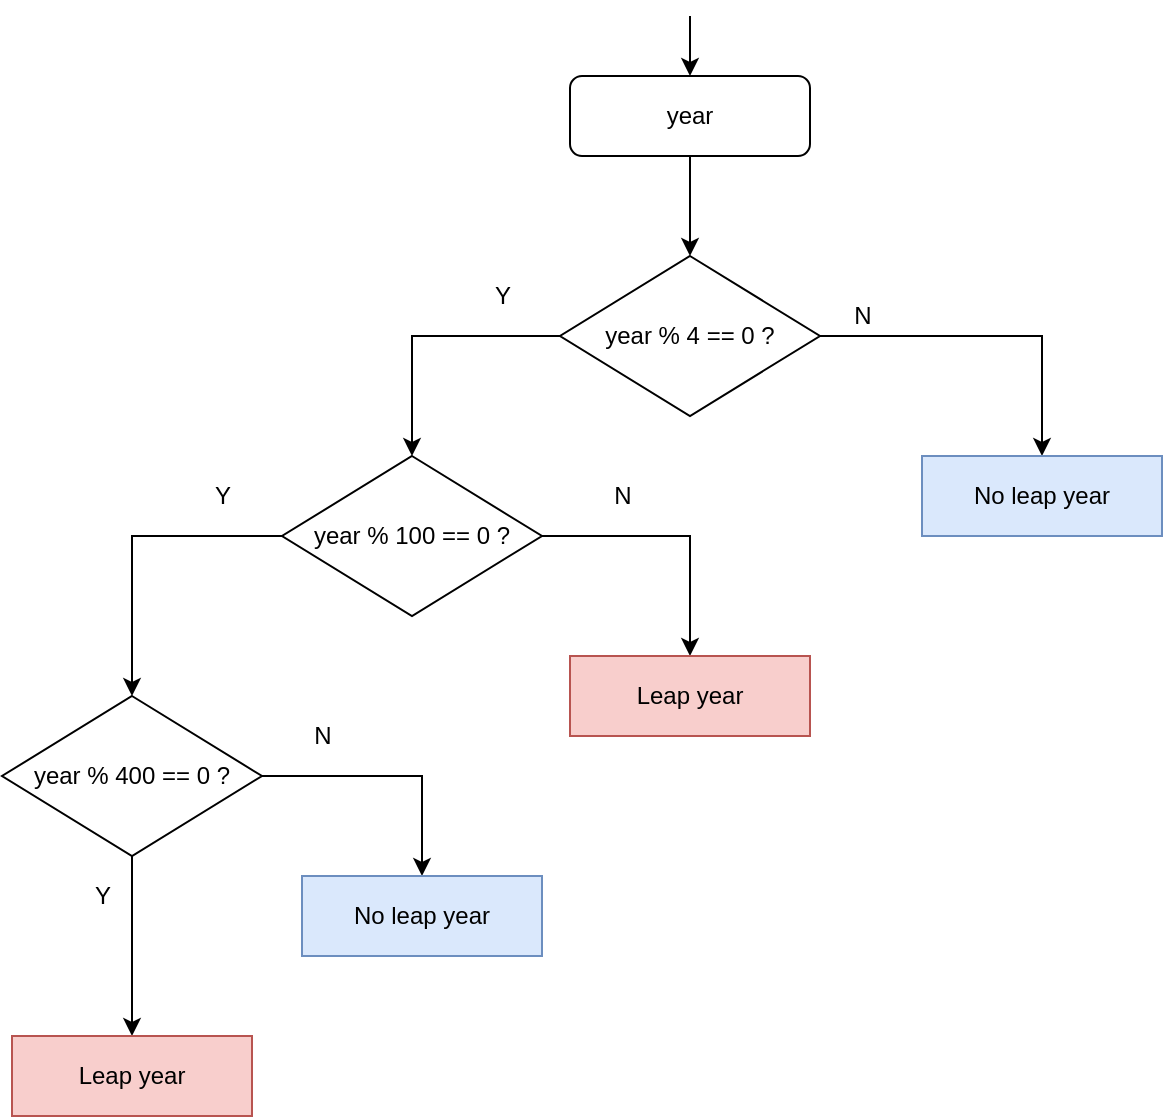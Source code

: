 <mxfile version="14.7.0" type="device"><diagram id="Q9OJLH1eNV35BJD0TddY" name="Page-1"><mxGraphModel dx="1422" dy="706" grid="0" gridSize="10" guides="1" tooltips="1" connect="1" arrows="1" fold="1" page="1" pageScale="1" pageWidth="827" pageHeight="1169" math="0" shadow="0"><root><mxCell id="0"/><mxCell id="1" parent="0"/><mxCell id="GElGoffvlFS76-OIl08j-15" value="" style="edgeStyle=orthogonalEdgeStyle;rounded=0;orthogonalLoop=1;jettySize=auto;html=1;" edge="1" parent="1" source="GElGoffvlFS76-OIl08j-1" target="GElGoffvlFS76-OIl08j-4"><mxGeometry relative="1" as="geometry"/></mxCell><mxCell id="GElGoffvlFS76-OIl08j-1" value="year" style="rounded=1;whiteSpace=wrap;html=1;" vertex="1" parent="1"><mxGeometry x="354" y="70" width="120" height="40" as="geometry"/></mxCell><mxCell id="GElGoffvlFS76-OIl08j-3" value="" style="endArrow=classic;html=1;" edge="1" parent="1" target="GElGoffvlFS76-OIl08j-1"><mxGeometry width="50" height="50" relative="1" as="geometry"><mxPoint x="414" y="40" as="sourcePoint"/><mxPoint x="480" y="40" as="targetPoint"/></mxGeometry></mxCell><mxCell id="GElGoffvlFS76-OIl08j-6" value="" style="edgeStyle=orthogonalEdgeStyle;rounded=0;orthogonalLoop=1;jettySize=auto;html=1;" edge="1" parent="1" source="GElGoffvlFS76-OIl08j-4" target="GElGoffvlFS76-OIl08j-5"><mxGeometry relative="1" as="geometry"/></mxCell><mxCell id="GElGoffvlFS76-OIl08j-8" value="" style="edgeStyle=orthogonalEdgeStyle;rounded=0;orthogonalLoop=1;jettySize=auto;html=1;" edge="1" parent="1" source="GElGoffvlFS76-OIl08j-4" target="GElGoffvlFS76-OIl08j-7"><mxGeometry relative="1" as="geometry"/></mxCell><mxCell id="GElGoffvlFS76-OIl08j-4" value="year % 4 == 0 ?" style="rhombus;whiteSpace=wrap;html=1;" vertex="1" parent="1"><mxGeometry x="349" y="160" width="130" height="80" as="geometry"/></mxCell><mxCell id="GElGoffvlFS76-OIl08j-10" value="" style="edgeStyle=orthogonalEdgeStyle;rounded=0;orthogonalLoop=1;jettySize=auto;html=1;" edge="1" parent="1" source="GElGoffvlFS76-OIl08j-5" target="GElGoffvlFS76-OIl08j-9"><mxGeometry relative="1" as="geometry"/></mxCell><mxCell id="GElGoffvlFS76-OIl08j-14" value="" style="edgeStyle=orthogonalEdgeStyle;rounded=0;orthogonalLoop=1;jettySize=auto;html=1;" edge="1" parent="1" source="GElGoffvlFS76-OIl08j-5" target="GElGoffvlFS76-OIl08j-13"><mxGeometry relative="1" as="geometry"/></mxCell><mxCell id="GElGoffvlFS76-OIl08j-5" value="year % 100 == 0 ?" style="rhombus;whiteSpace=wrap;html=1;" vertex="1" parent="1"><mxGeometry x="210" y="260" width="130" height="80" as="geometry"/></mxCell><mxCell id="GElGoffvlFS76-OIl08j-7" value="No leap year" style="whiteSpace=wrap;html=1;fillColor=#dae8fc;strokeColor=#6c8ebf;" vertex="1" parent="1"><mxGeometry x="530" y="260" width="120" height="40" as="geometry"/></mxCell><mxCell id="GElGoffvlFS76-OIl08j-12" value="" style="edgeStyle=orthogonalEdgeStyle;rounded=0;orthogonalLoop=1;jettySize=auto;html=1;" edge="1" parent="1" source="GElGoffvlFS76-OIl08j-9" target="GElGoffvlFS76-OIl08j-11"><mxGeometry relative="1" as="geometry"/></mxCell><mxCell id="GElGoffvlFS76-OIl08j-17" value="" style="edgeStyle=orthogonalEdgeStyle;rounded=0;orthogonalLoop=1;jettySize=auto;html=1;" edge="1" parent="1" source="GElGoffvlFS76-OIl08j-9" target="GElGoffvlFS76-OIl08j-16"><mxGeometry relative="1" as="geometry"/></mxCell><mxCell id="GElGoffvlFS76-OIl08j-9" value="year % 400 == 0 ?" style="rhombus;whiteSpace=wrap;html=1;" vertex="1" parent="1"><mxGeometry x="70" y="380" width="130" height="80" as="geometry"/></mxCell><mxCell id="GElGoffvlFS76-OIl08j-11" value="Leap year" style="whiteSpace=wrap;html=1;fillColor=#f8cecc;strokeColor=#b85450;" vertex="1" parent="1"><mxGeometry x="75" y="550" width="120" height="40" as="geometry"/></mxCell><mxCell id="GElGoffvlFS76-OIl08j-13" value="Leap year" style="whiteSpace=wrap;html=1;fillColor=#f8cecc;strokeColor=#b85450;" vertex="1" parent="1"><mxGeometry x="354" y="360" width="120" height="40" as="geometry"/></mxCell><mxCell id="GElGoffvlFS76-OIl08j-16" value="&lt;span&gt;No leap year&lt;/span&gt;" style="whiteSpace=wrap;html=1;fillColor=#dae8fc;strokeColor=#6c8ebf;" vertex="1" parent="1"><mxGeometry x="220" y="470" width="120" height="40" as="geometry"/></mxCell><mxCell id="GElGoffvlFS76-OIl08j-18" value="N" style="text;html=1;align=center;verticalAlign=middle;resizable=0;points=[];autosize=1;strokeColor=none;" vertex="1" parent="1"><mxGeometry x="370" y="270" width="20" height="20" as="geometry"/></mxCell><mxCell id="GElGoffvlFS76-OIl08j-19" value="Y" style="text;html=1;align=center;verticalAlign=middle;resizable=0;points=[];autosize=1;strokeColor=none;" vertex="1" parent="1"><mxGeometry x="170" y="270" width="20" height="20" as="geometry"/></mxCell><mxCell id="GElGoffvlFS76-OIl08j-20" value="N" style="text;html=1;align=center;verticalAlign=middle;resizable=0;points=[];autosize=1;strokeColor=none;" vertex="1" parent="1"><mxGeometry x="490" y="180" width="20" height="20" as="geometry"/></mxCell><mxCell id="GElGoffvlFS76-OIl08j-21" value="Y" style="text;html=1;align=center;verticalAlign=middle;resizable=0;points=[];autosize=1;strokeColor=none;" vertex="1" parent="1"><mxGeometry x="310" y="170" width="20" height="20" as="geometry"/></mxCell><mxCell id="GElGoffvlFS76-OIl08j-22" value="Y" style="text;html=1;align=center;verticalAlign=middle;resizable=0;points=[];autosize=1;strokeColor=none;" vertex="1" parent="1"><mxGeometry x="110" y="470" width="20" height="20" as="geometry"/></mxCell><mxCell id="GElGoffvlFS76-OIl08j-23" value="N" style="text;html=1;align=center;verticalAlign=middle;resizable=0;points=[];autosize=1;strokeColor=none;" vertex="1" parent="1"><mxGeometry x="220" y="390" width="20" height="20" as="geometry"/></mxCell></root></mxGraphModel></diagram></mxfile>